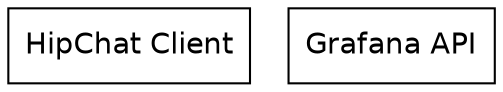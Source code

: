 digraph grafana_images {
  
  rankdir=TB;
  graph [fontname="Helvetica", style=filled, splines=ortho];
  node [fontname="Helvetica"];
  edge [fontname="Helvetica"];


  HipChat[shape="box", label="HipChat Client"];
  Grafana[shape="box", label="Grafana API"];
}
